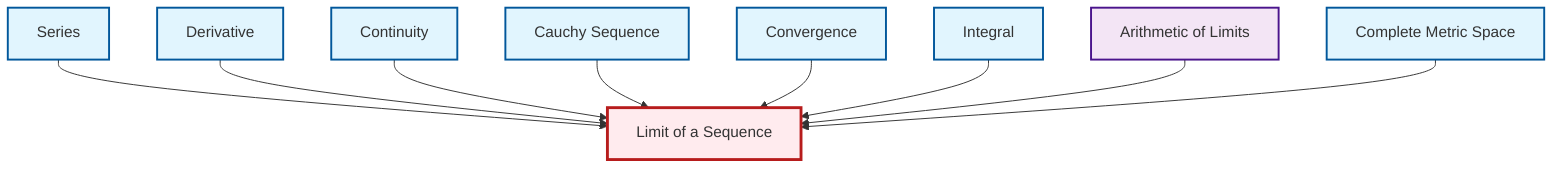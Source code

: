 graph TD
    classDef definition fill:#e1f5fe,stroke:#01579b,stroke-width:2px
    classDef theorem fill:#f3e5f5,stroke:#4a148c,stroke-width:2px
    classDef axiom fill:#fff3e0,stroke:#e65100,stroke-width:2px
    classDef example fill:#e8f5e9,stroke:#1b5e20,stroke-width:2px
    classDef current fill:#ffebee,stroke:#b71c1c,stroke-width:3px
    def-series["Series"]:::definition
    def-derivative["Derivative"]:::definition
    def-convergence["Convergence"]:::definition
    thm-limit-arithmetic["Arithmetic of Limits"]:::theorem
    def-integral["Integral"]:::definition
    def-complete-metric-space["Complete Metric Space"]:::definition
    def-limit["Limit of a Sequence"]:::definition
    def-continuity["Continuity"]:::definition
    def-cauchy-sequence["Cauchy Sequence"]:::definition
    def-series --> def-limit
    def-derivative --> def-limit
    def-continuity --> def-limit
    def-cauchy-sequence --> def-limit
    def-convergence --> def-limit
    def-integral --> def-limit
    thm-limit-arithmetic --> def-limit
    def-complete-metric-space --> def-limit
    class def-limit current